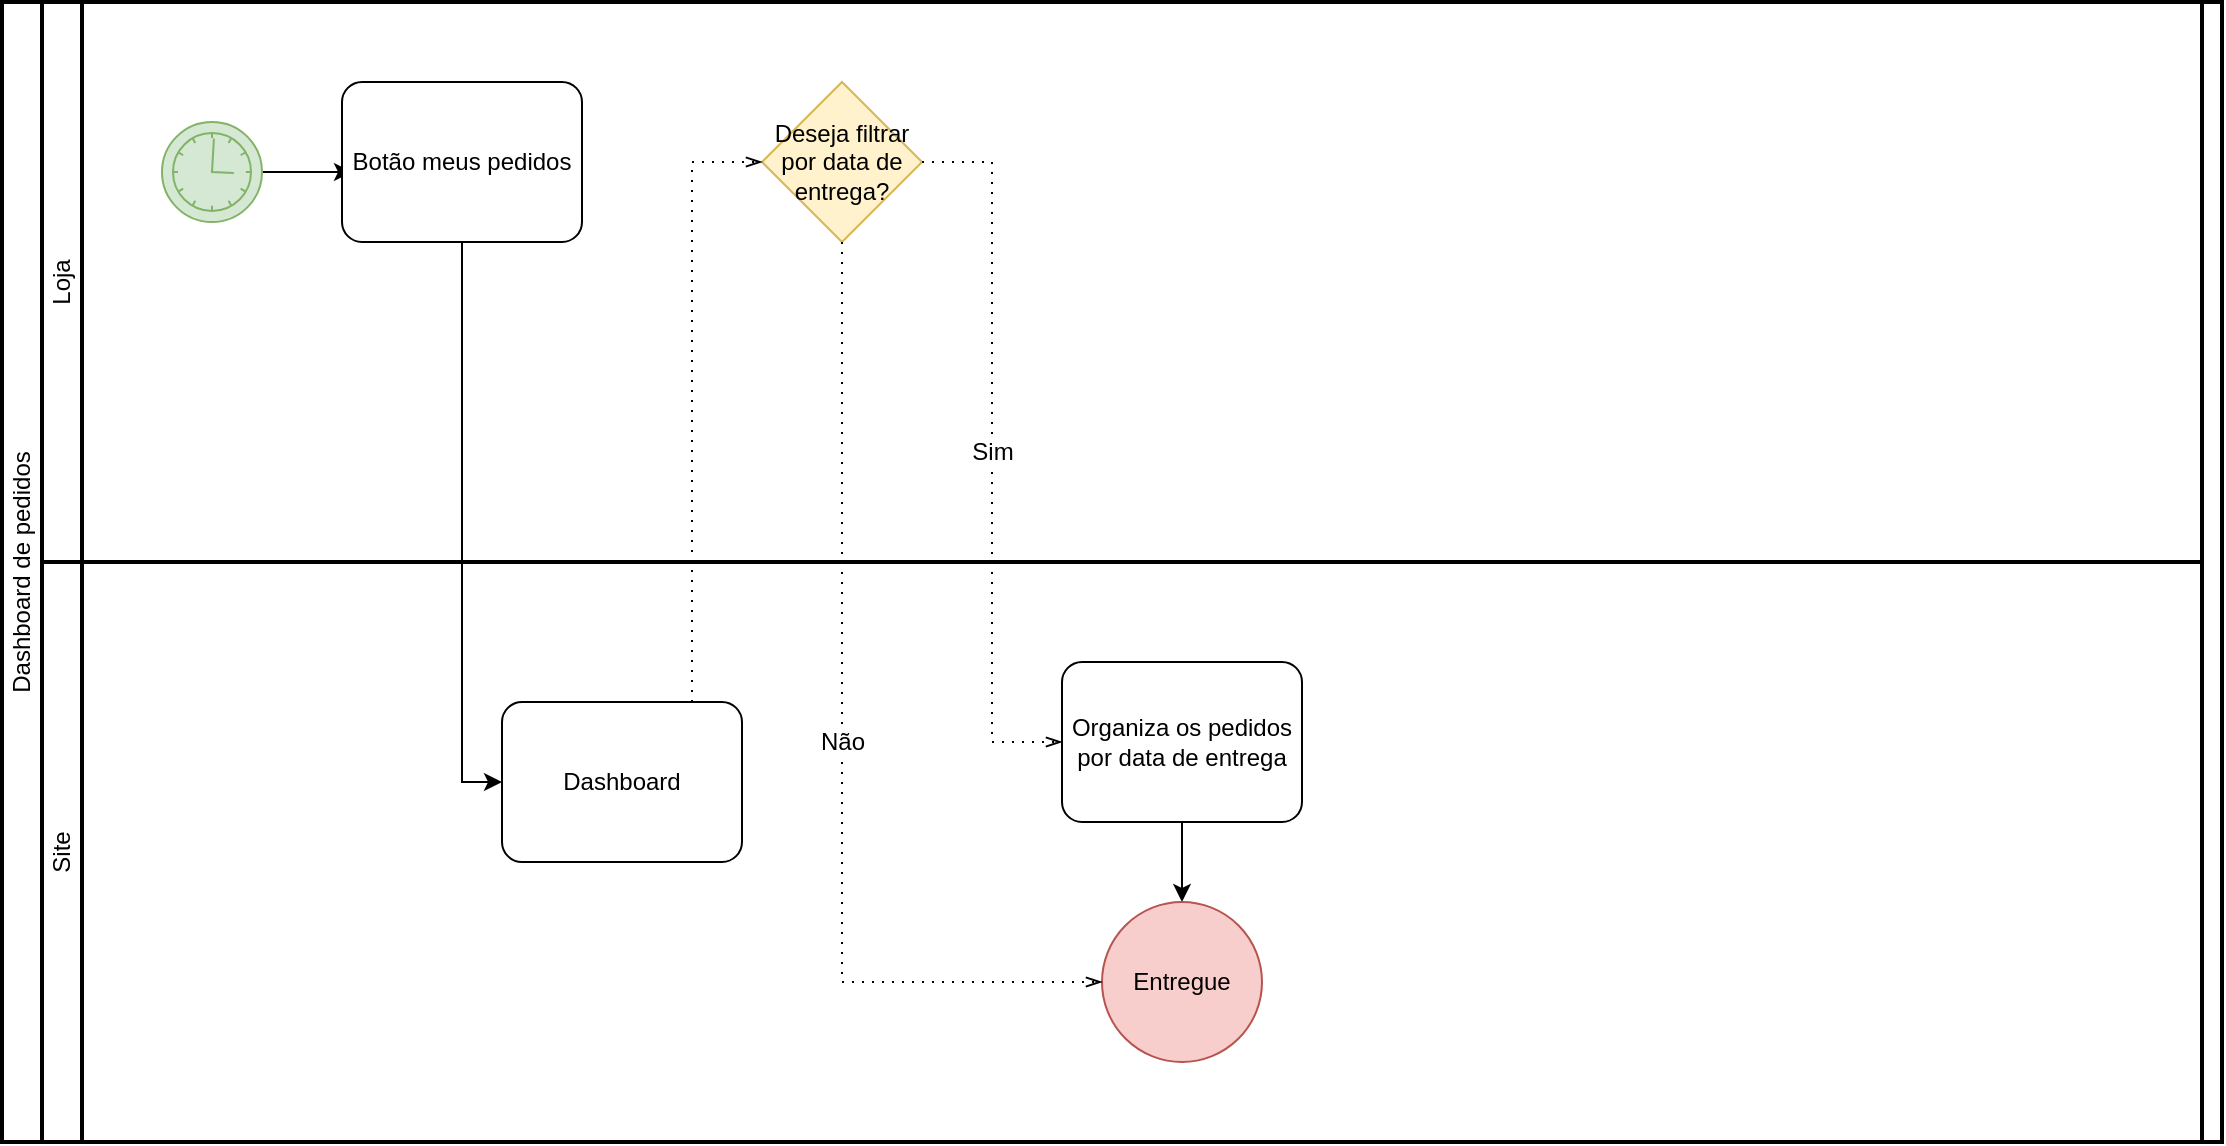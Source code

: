 <mxfile version="20.6.2" type="device"><diagram name="Página-1" id="ybZoPh8wWeEmVnWFVEC8"><mxGraphModel dx="2233" dy="818" grid="1" gridSize="10" guides="1" tooltips="1" connect="1" arrows="1" fold="1" page="1" pageScale="1" pageWidth="827" pageHeight="1169" math="0" shadow="0"><root><mxCell id="0"/><mxCell id="1" parent="0"/><mxCell id="BqgIcqxH9ERnfAZDJe5q-29" value="Dashboard de pedidos&lt;br&gt;" style="swimlane;html=1;startSize=20;fontStyle=0;collapsible=0;horizontal=0;swimlaneLine=1;swimlaneFillColor=#ffffff;strokeWidth=2;whiteSpace=wrap;" parent="1" vertex="1"><mxGeometry x="-310" y="30" width="1110" height="570" as="geometry"/></mxCell><mxCell id="BqgIcqxH9ERnfAZDJe5q-19" value="Site" style="swimlane;html=1;startSize=20;fontStyle=0;collapsible=0;horizontal=0;swimlaneLine=1;swimlaneFillColor=#ffffff;strokeWidth=2;whiteSpace=wrap;" parent="BqgIcqxH9ERnfAZDJe5q-29" vertex="1"><mxGeometry x="20" y="280" width="1080" height="290" as="geometry"/></mxCell><mxCell id="BqgIcqxH9ERnfAZDJe5q-36" value="Dashboard" style="points=[[0.25,0,0],[0.5,0,0],[0.75,0,0],[1,0.25,0],[1,0.5,0],[1,0.75,0],[0.75,1,0],[0.5,1,0],[0.25,1,0],[0,0.75,0],[0,0.5,0],[0,0.25,0]];shape=mxgraph.bpmn.task;whiteSpace=wrap;rectStyle=rounded;size=10;html=1;container=1;expand=0;collapsible=0;taskMarker=abstract;" parent="BqgIcqxH9ERnfAZDJe5q-19" vertex="1"><mxGeometry x="230" y="70" width="120" height="80" as="geometry"/></mxCell><mxCell id="BqgIcqxH9ERnfAZDJe5q-48" value="" style="edgeStyle=orthogonalEdgeStyle;rounded=0;orthogonalLoop=1;jettySize=auto;html=1;" parent="BqgIcqxH9ERnfAZDJe5q-19" source="BqgIcqxH9ERnfAZDJe5q-44" target="BqgIcqxH9ERnfAZDJe5q-47" edge="1"><mxGeometry relative="1" as="geometry"/></mxCell><mxCell id="BqgIcqxH9ERnfAZDJe5q-44" value="Organiza os pedidos por data de entrega" style="points=[[0.25,0,0],[0.5,0,0],[0.75,0,0],[1,0.25,0],[1,0.5,0],[1,0.75,0],[0.75,1,0],[0.5,1,0],[0.25,1,0],[0,0.75,0],[0,0.5,0],[0,0.25,0]];shape=mxgraph.bpmn.task;whiteSpace=wrap;rectStyle=rounded;size=10;html=1;container=1;expand=0;collapsible=0;taskMarker=abstract;" parent="BqgIcqxH9ERnfAZDJe5q-19" vertex="1"><mxGeometry x="510" y="50" width="120" height="80" as="geometry"/></mxCell><mxCell id="BqgIcqxH9ERnfAZDJe5q-47" value="Entregue" style="ellipse;whiteSpace=wrap;html=1;fillColor=#f8cecc;strokeColor=#b85450;" parent="BqgIcqxH9ERnfAZDJe5q-19" vertex="1"><mxGeometry x="530" y="170" width="80" height="80" as="geometry"/></mxCell><mxCell id="BqgIcqxH9ERnfAZDJe5q-1" value="Loja" style="swimlane;html=1;startSize=20;fontStyle=0;collapsible=0;horizontal=0;swimlaneLine=1;swimlaneFillColor=#ffffff;strokeWidth=2;whiteSpace=wrap;" parent="BqgIcqxH9ERnfAZDJe5q-29" vertex="1"><mxGeometry x="20" width="1080" height="280" as="geometry"/></mxCell><mxCell id="BqgIcqxH9ERnfAZDJe5q-7" value="" style="edgeStyle=orthogonalEdgeStyle;rounded=0;orthogonalLoop=1;jettySize=auto;html=1;" parent="BqgIcqxH9ERnfAZDJe5q-1" source="BqgIcqxH9ERnfAZDJe5q-2" edge="1"><mxGeometry relative="1" as="geometry"><mxPoint x="155" y="85" as="targetPoint"/></mxGeometry></mxCell><mxCell id="BqgIcqxH9ERnfAZDJe5q-2" value="" style="points=[[0.145,0.145,0],[0.5,0,0],[0.855,0.145,0],[1,0.5,0],[0.855,0.855,0],[0.5,1,0],[0.145,0.855,0],[0,0.5,0]];shape=mxgraph.bpmn.event;html=1;verticalLabelPosition=bottom;labelBackgroundColor=#ffffff;verticalAlign=top;align=center;perimeter=ellipsePerimeter;outlineConnect=0;aspect=fixed;outline=standard;symbol=timer;fillColor=#d5e8d4;strokeColor=#82b366;" parent="BqgIcqxH9ERnfAZDJe5q-1" vertex="1"><mxGeometry x="60" y="60" width="50" height="50" as="geometry"/></mxCell><mxCell id="BqgIcqxH9ERnfAZDJe5q-8" value="Botão meus pedidos" style="points=[[0.25,0,0],[0.5,0,0],[0.75,0,0],[1,0.25,0],[1,0.5,0],[1,0.75,0],[0.75,1,0],[0.5,1,0],[0.25,1,0],[0,0.75,0],[0,0.5,0],[0,0.25,0]];shape=mxgraph.bpmn.task;whiteSpace=wrap;rectStyle=rounded;size=10;html=1;container=1;expand=0;collapsible=0;taskMarker=abstract;" parent="BqgIcqxH9ERnfAZDJe5q-1" vertex="1"><mxGeometry x="150" y="40" width="120" height="80" as="geometry"/></mxCell><mxCell id="BqgIcqxH9ERnfAZDJe5q-38" value="Deseja filtrar por data de entrega?" style="rhombus;whiteSpace=wrap;html=1;fillColor=#fff2cc;strokeColor=#d6b656;" parent="BqgIcqxH9ERnfAZDJe5q-1" vertex="1"><mxGeometry x="360" y="40" width="80" height="80" as="geometry"/></mxCell><mxCell id="BqgIcqxH9ERnfAZDJe5q-37" value="" style="edgeStyle=orthogonalEdgeStyle;rounded=0;orthogonalLoop=1;jettySize=auto;html=1;entryX=0;entryY=0.5;entryDx=0;entryDy=0;entryPerimeter=0;" parent="BqgIcqxH9ERnfAZDJe5q-29" source="BqgIcqxH9ERnfAZDJe5q-8" target="BqgIcqxH9ERnfAZDJe5q-36" edge="1"><mxGeometry relative="1" as="geometry"/></mxCell><mxCell id="0GCHYYCAiavWDP1sbz2w-1" value="" style="edgeStyle=elbowEdgeStyle;fontSize=12;html=1;endFill=0;startFill=0;endSize=6;startSize=6;dashed=1;dashPattern=1 4;endArrow=openThin;startArrow=none;rounded=0;exitX=0.5;exitY=0;exitDx=0;exitDy=0;exitPerimeter=0;entryX=0;entryY=0.5;entryDx=0;entryDy=0;" edge="1" parent="BqgIcqxH9ERnfAZDJe5q-29" source="BqgIcqxH9ERnfAZDJe5q-36" target="BqgIcqxH9ERnfAZDJe5q-38"><mxGeometry width="160" relative="1" as="geometry"><mxPoint x="400" y="350" as="sourcePoint"/><mxPoint x="500" y="290" as="targetPoint"/></mxGeometry></mxCell><mxCell id="0GCHYYCAiavWDP1sbz2w-2" value="Não" style="edgeStyle=elbowEdgeStyle;fontSize=12;html=1;endFill=0;startFill=0;endSize=6;startSize=6;dashed=1;dashPattern=1 4;endArrow=openThin;startArrow=none;rounded=0;exitX=0.5;exitY=1;exitDx=0;exitDy=0;entryX=0;entryY=0.5;entryDx=0;entryDy=0;" edge="1" parent="BqgIcqxH9ERnfAZDJe5q-29" source="BqgIcqxH9ERnfAZDJe5q-38" target="BqgIcqxH9ERnfAZDJe5q-47"><mxGeometry width="160" relative="1" as="geometry"><mxPoint x="320" y="360" as="sourcePoint"/><mxPoint x="550" y="520" as="targetPoint"/><Array as="points"><mxPoint x="420" y="310"/></Array></mxGeometry></mxCell><mxCell id="0GCHYYCAiavWDP1sbz2w-3" value="Sim" style="edgeStyle=elbowEdgeStyle;fontSize=12;html=1;endFill=0;startFill=0;endSize=6;startSize=6;dashed=1;dashPattern=1 4;endArrow=openThin;startArrow=none;rounded=0;exitX=1;exitY=0.5;exitDx=0;exitDy=0;entryX=0;entryY=0.5;entryDx=0;entryDy=0;entryPerimeter=0;" edge="1" parent="BqgIcqxH9ERnfAZDJe5q-29" source="BqgIcqxH9ERnfAZDJe5q-38" target="BqgIcqxH9ERnfAZDJe5q-44"><mxGeometry width="160" relative="1" as="geometry"><mxPoint x="400" y="350" as="sourcePoint"/><mxPoint x="560" y="350" as="targetPoint"/></mxGeometry></mxCell></root></mxGraphModel></diagram></mxfile>